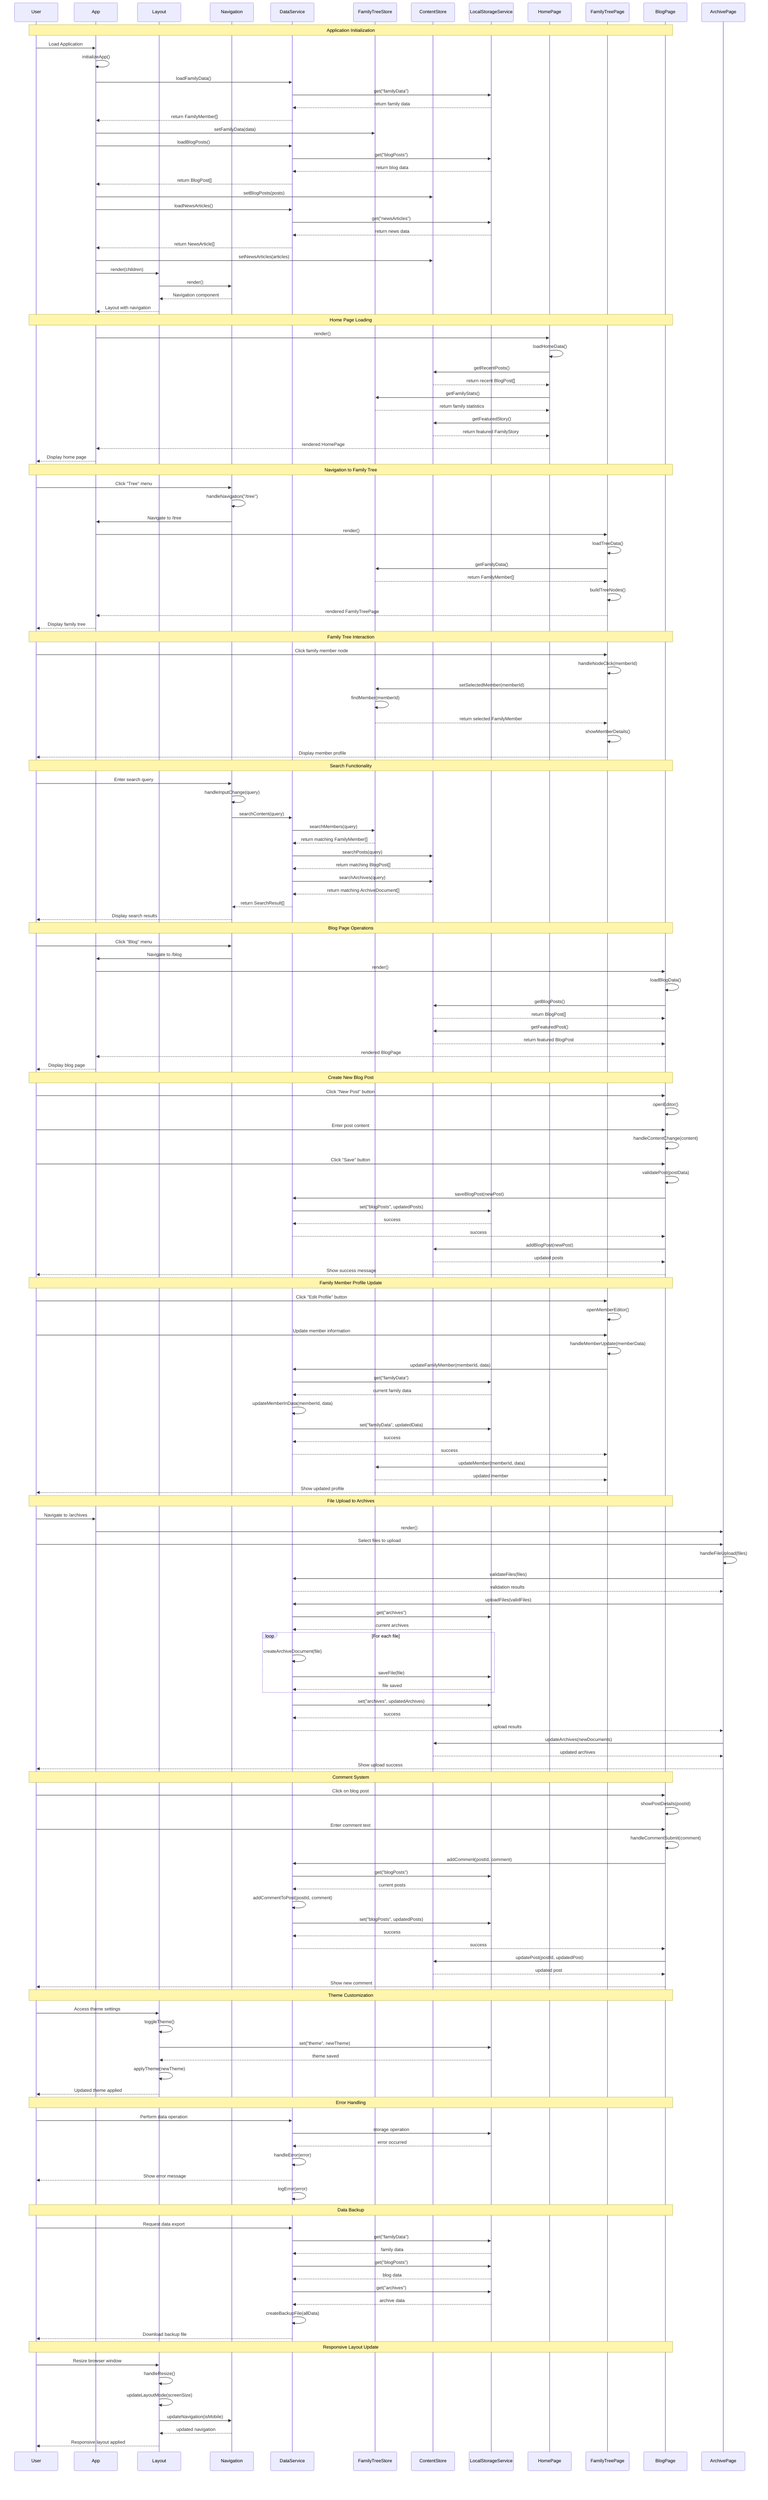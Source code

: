 sequenceDiagram
    participant U as User
    participant A as App
    participant L as Layout
    participant N as Navigation
    participant DS as DataService
    participant FTS as FamilyTreeStore
    participant CS as ContentStore
    participant LS as LocalStorageService
    participant HP as HomePage
    participant FTP as FamilyTreePage
    participant BP as BlogPage

    Note over U,BP: Application Initialization
    U->>A: Load Application
    A->>A: initializeApp()
    A->>DS: loadFamilyData()
    DS->>LS: get("familyData")
    LS-->>DS: return family data
    DS-->>A: return FamilyMember[]
    A->>FTS: setFamilyData(data)
    
    A->>DS: loadBlogPosts()
    DS->>LS: get("blogPosts")
    LS-->>DS: return blog data
    DS-->>A: return BlogPost[]
    A->>CS: setBlogPosts(posts)
    
    A->>DS: loadNewsArticles()
    DS->>LS: get("newsArticles")
    LS-->>DS: return news data
    DS-->>A: return NewsArticle[]
    A->>CS: setNewsArticles(articles)
    
    A->>L: render(children)
    L->>N: render()
    N-->>L: Navigation component
    L-->>A: Layout with navigation
    
    Note over U,BP: Home Page Loading
    A->>HP: render()
    HP->>HP: loadHomeData()
    HP->>CS: getRecentPosts()
    CS-->>HP: return recent BlogPost[]
    HP->>FTS: getFamilyStats()
    FTS-->>HP: return family statistics
    HP->>CS: getFeaturedStory()
    CS-->>HP: return featured FamilyStory
    HP-->>A: rendered HomePage
    A-->>U: Display home page

    Note over U,BP: Navigation to Family Tree
    U->>N: Click "Tree" menu
    N->>N: handleNavigation("/tree")
    N->>A: Navigate to /tree
    A->>FTP: render()
    FTP->>FTP: loadTreeData()
    FTP->>FTS: getFamilyData()
    FTS-->>FTP: return FamilyMember[]
    FTP->>FTP: buildTreeNodes()
    FTP-->>A: rendered FamilyTreePage
    A-->>U: Display family tree

    Note over U,BP: Family Tree Interaction
    U->>FTP: Click family member node
    FTP->>FTP: handleNodeClick(memberId)
    FTP->>FTS: setSelectedMember(memberId)
    FTS->>FTS: findMember(memberId)
    FTS-->>FTP: return selected FamilyMember
    FTP->>FTP: showMemberDetails()
    FTP-->>U: Display member profile

    Note over U,BP: Search Functionality
    U->>N: Enter search query
    N->>N: handleInputChange(query)
    N->>DS: searchContent(query)
    DS->>FTS: searchMembers(query)
    FTS-->>DS: return matching FamilyMember[]
    DS->>CS: searchPosts(query)
    CS-->>DS: return matching BlogPost[]
    DS->>CS: searchArchives(query)
    CS-->>DS: return matching ArchiveDocument[]
    DS-->>N: return SearchResult[]
    N-->>U: Display search results

    Note over U,BP: Blog Page Operations
    U->>N: Click "Blog" menu
    N->>A: Navigate to /blog
    A->>BP: render()
    BP->>BP: loadBlogData()
    BP->>CS: getBlogPosts()
    CS-->>BP: return BlogPost[]
    BP->>CS: getFeaturedPost()
    CS-->>BP: return featured BlogPost
    BP-->>A: rendered BlogPage
    A-->>U: Display blog page

    Note over U,BP: Create New Blog Post
    U->>BP: Click "New Post" button
    BP->>BP: openEditor()
    U->>BP: Enter post content
    BP->>BP: handleContentChange(content)
    U->>BP: Click "Save" button
    BP->>BP: validatePost(postData)
    BP->>DS: saveBlogPost(newPost)
    DS->>LS: set("blogPosts", updatedPosts)
    LS-->>DS: success
    DS-->>BP: success
    BP->>CS: addBlogPost(newPost)
    CS-->>BP: updated posts
    BP-->>U: Show success message

    Note over U,BP: Family Member Profile Update
    U->>FTP: Click "Edit Profile" button
    FTP->>FTP: openMemberEditor()
    U->>FTP: Update member information
    FTP->>FTP: handleMemberUpdate(memberData)
    FTP->>DS: updateFamilyMember(memberId, data)
    DS->>LS: get("familyData")
    LS-->>DS: current family data
    DS->>DS: updateMemberInData(memberId, data)
    DS->>LS: set("familyData", updatedData)
    LS-->>DS: success
    DS-->>FTP: success
    FTP->>FTS: updateMember(memberId, data)
    FTS-->>FTP: updated member
    FTP-->>U: Show updated profile

    Note over U,BP: File Upload to Archives
    U->>A: Navigate to /archives
    A->>ArchivePage: render()
    U->>ArchivePage: Select files to upload
    ArchivePage->>ArchivePage: handleFileUpload(files)
    ArchivePage->>DS: validateFiles(files)
    DS-->>ArchivePage: validation results
    ArchivePage->>DS: uploadFiles(validFiles)
    DS->>LS: get("archives")
    LS-->>DS: current archives
    loop For each file
        DS->>DS: createArchiveDocument(file)
        DS->>LS: saveFile(file)
        LS-->>DS: file saved
    end
    DS->>LS: set("archives", updatedArchives)
    LS-->>DS: success
    DS-->>ArchivePage: upload results
    ArchivePage->>CS: updateArchives(newDocuments)
    CS-->>ArchivePage: updated archives
    ArchivePage-->>U: Show upload success

    Note over U,BP: Comment System
    U->>BP: Click on blog post
    BP->>BP: showPostDetails(postId)
    U->>BP: Enter comment text
    BP->>BP: handleCommentSubmit(comment)
    BP->>DS: addComment(postId, comment)
    DS->>LS: get("blogPosts")
    LS-->>DS: current posts
    DS->>DS: addCommentToPost(postId, comment)
    DS->>LS: set("blogPosts", updatedPosts)
    LS-->>DS: success
    DS-->>BP: success
    BP->>CS: updatePost(postId, updatedPost)
    CS-->>BP: updated post
    BP-->>U: Show new comment

    Note over U,BP: Theme Customization
    U->>L: Access theme settings
    L->>L: toggleTheme()
    L->>LS: set("theme", newTheme)
    LS-->>L: theme saved
    L->>L: applyTheme(newTheme)
    L-->>U: Updated theme applied

    Note over U,BP: Error Handling
    U->>DS: Perform data operation
    DS->>LS: storage operation
    LS-->>DS: error occurred
    DS->>DS: handleError(error)
    DS-->>U: Show error message
    DS->>DS: logError(error)

    Note over U,BP: Data Backup
    U->>DS: Request data export
    DS->>LS: get("familyData")
    LS-->>DS: family data
    DS->>LS: get("blogPosts")
    LS-->>DS: blog data
    DS->>LS: get("archives")
    LS-->>DS: archive data
    DS->>DS: createBackupFile(allData)
    DS-->>U: Download backup file

    Note over U,BP: Responsive Layout Update
    U->>L: Resize browser window
    L->>L: handleResize()
    L->>L: updateLayoutMode(screenSize)
    L->>N: updateNavigation(isMobile)
    N-->>L: updated navigation
    L-->>U: Responsive layout applied